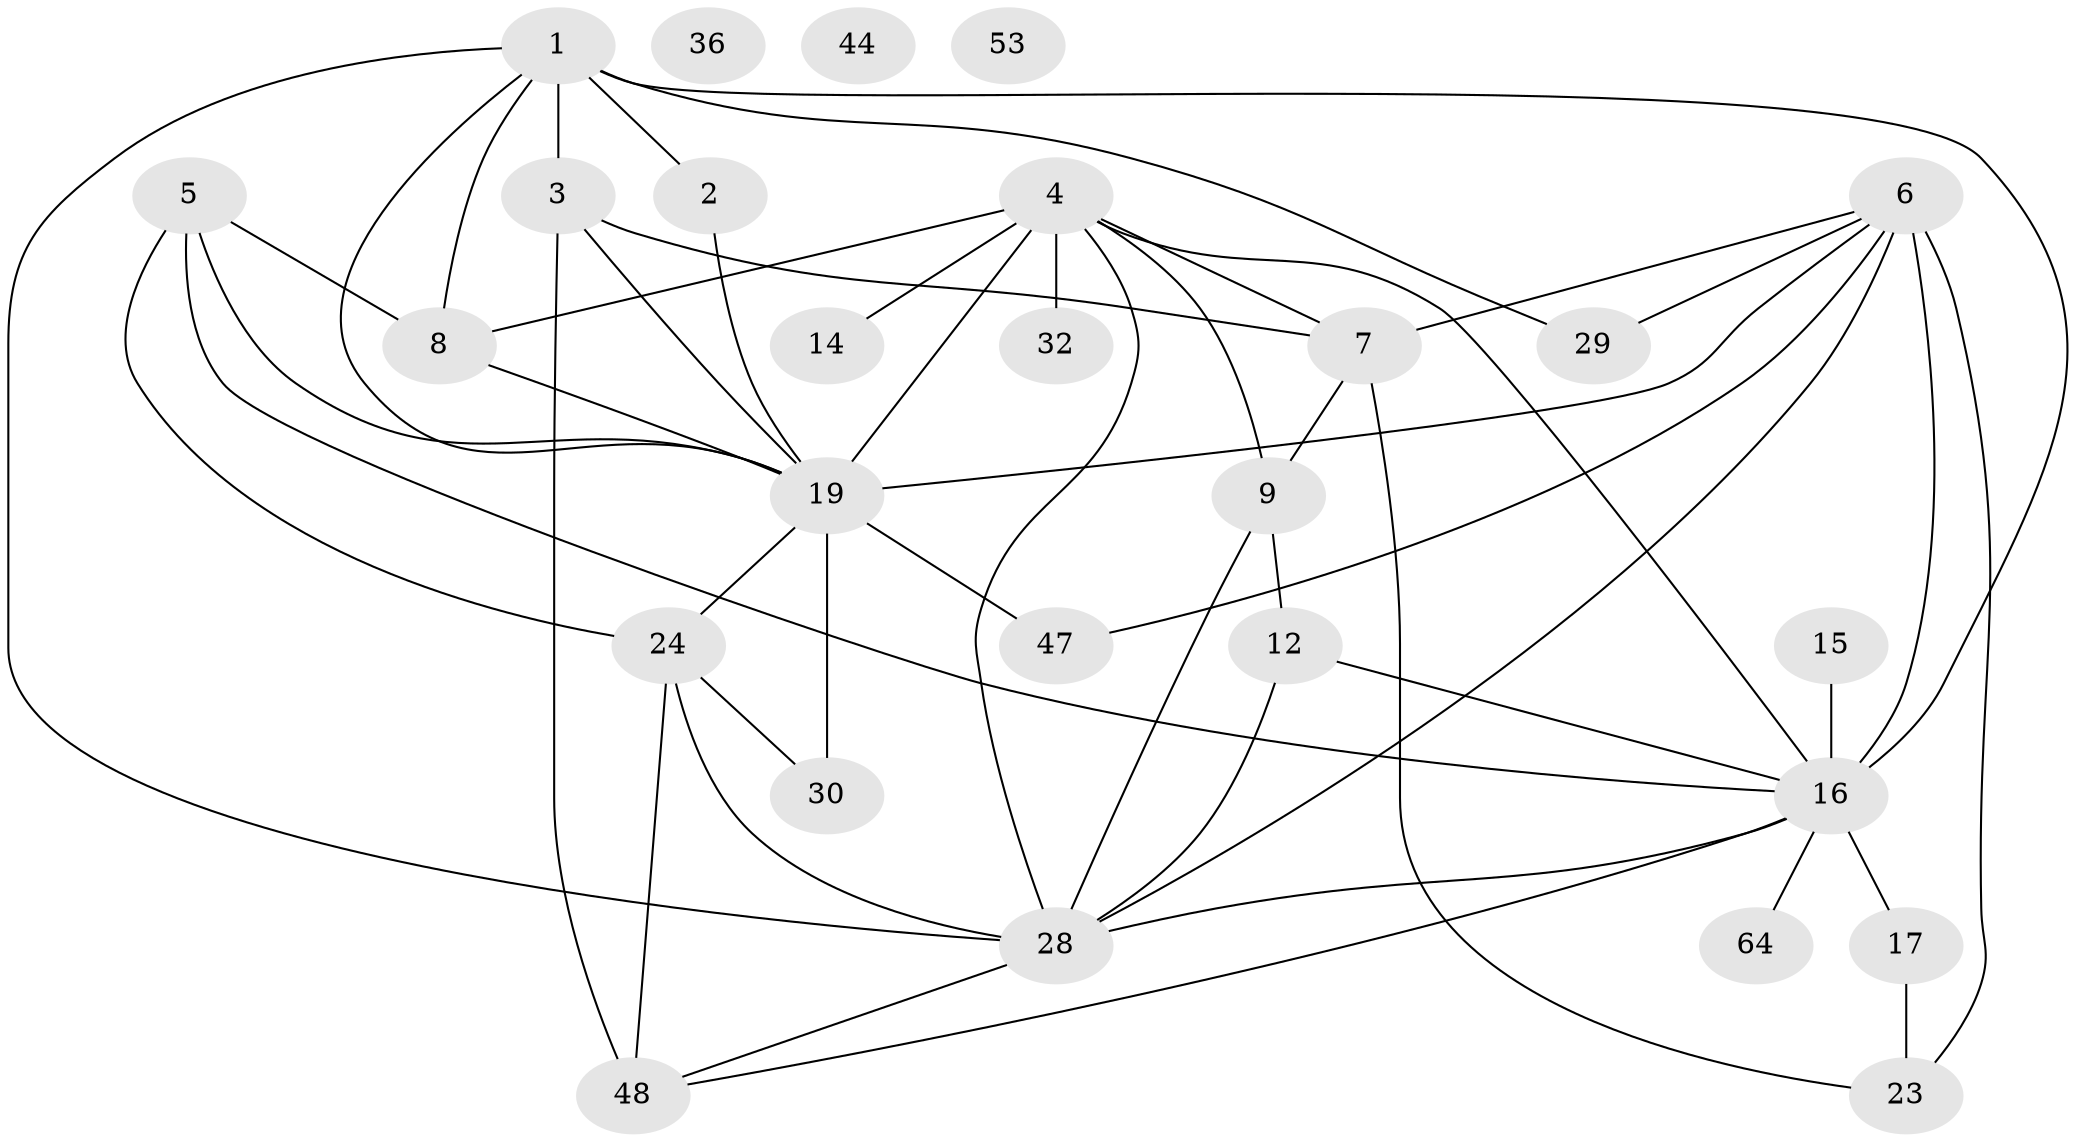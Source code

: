 // original degree distribution, {4: 0.19117647058823528, 1: 0.17647058823529413, 6: 0.10294117647058823, 2: 0.23529411764705882, 3: 0.19117647058823528, 5: 0.04411764705882353, 0: 0.04411764705882353, 8: 0.014705882352941176}
// Generated by graph-tools (version 1.1) at 2025/16/03/04/25 18:16:30]
// undirected, 27 vertices, 50 edges
graph export_dot {
graph [start="1"]
  node [color=gray90,style=filled];
  1 [super="+51"];
  2 [super="+25"];
  3 [super="+33"];
  4 [super="+49"];
  5 [super="+11+55"];
  6 [super="+10"];
  7 [super="+38+37"];
  8 [super="+67+13"];
  9 [super="+21"];
  12 [super="+20+50+62"];
  14;
  15;
  16 [super="+22+41+35+45"];
  17;
  19 [super="+43"];
  23 [super="+26"];
  24 [super="+58+31"];
  28 [super="+39+61"];
  29 [super="+65"];
  30 [super="+40"];
  32;
  36;
  44;
  47;
  48 [super="+54"];
  53;
  64;
  1 -- 3;
  1 -- 19;
  1 -- 29;
  1 -- 8;
  1 -- 28;
  1 -- 16;
  1 -- 2;
  2 -- 19;
  3 -- 19;
  3 -- 48 [weight=2];
  3 -- 7;
  4 -- 32;
  4 -- 7;
  4 -- 14;
  4 -- 16 [weight=2];
  4 -- 19 [weight=2];
  4 -- 28;
  4 -- 9;
  4 -- 8 [weight=2];
  5 -- 8;
  5 -- 16;
  5 -- 19;
  5 -- 24;
  6 -- 16 [weight=5];
  6 -- 47;
  6 -- 19;
  6 -- 23;
  6 -- 29;
  6 -- 7 [weight=2];
  6 -- 28;
  7 -- 23;
  7 -- 9;
  8 -- 19;
  9 -- 12;
  9 -- 28;
  12 -- 28;
  12 -- 16;
  15 -- 16;
  16 -- 48;
  16 -- 17;
  16 -- 64;
  16 -- 28;
  17 -- 23;
  19 -- 30;
  19 -- 47;
  19 -- 24;
  24 -- 48;
  24 -- 28;
  24 -- 30;
  28 -- 48;
}
